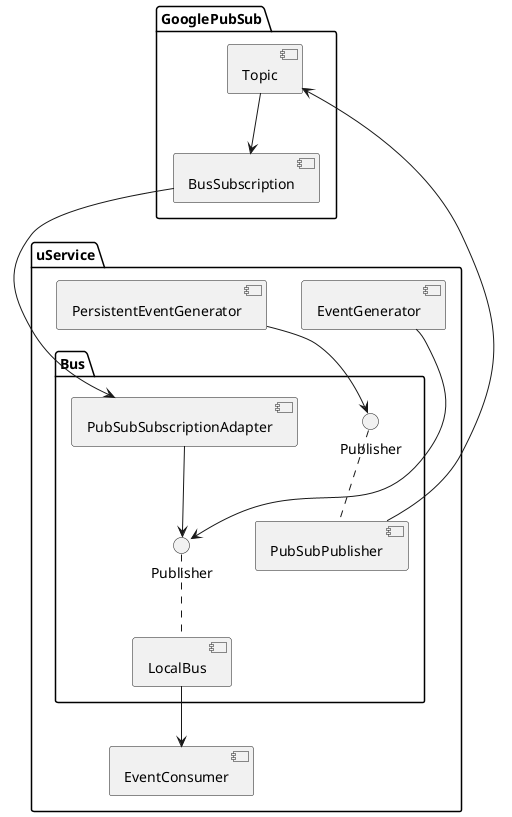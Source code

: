 @startuml
'https://plantuml.com/component-diagram

package GooglePubSub {
    component Topic
    component BusSubscription
    Topic --> BusSubscription
}

package uService {
    package Bus {
        component PubSubPublisher

        interface "Publisher" as PSPublisher

        PSPublisher .. PubSubPublisher

        Topic <----- PubSubPublisher

        component LocalBus

        interface "Publisher" as LocalPublisher
        LocalPublisher .. LocalBus

        component PubSubSubscriptionAdapter

        BusSubscription --> PubSubSubscriptionAdapter
        PubSubSubscriptionAdapter --> LocalPublisher
    }

   component EventGenerator
   component PersistentEventGenerator
   component EventConsumer

   PersistentEventGenerator --> PSPublisher
   EventGenerator ---> LocalPublisher
   LocalBus --> EventConsumer
}

@enduml
